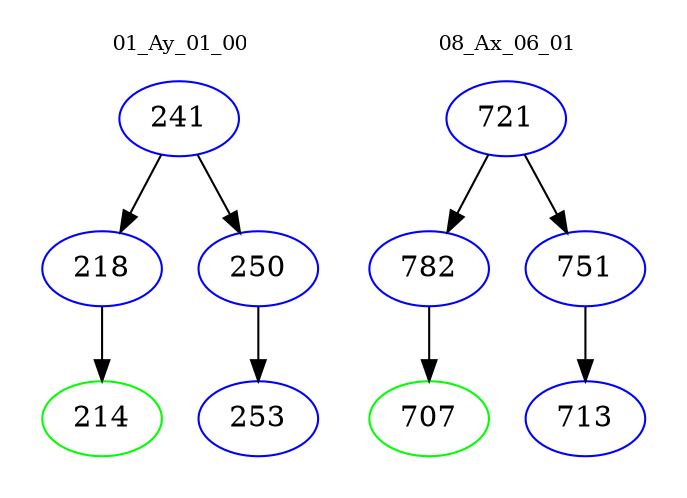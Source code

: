 digraph{
subgraph cluster_0 {
color = white
label = "01_Ay_01_00";
fontsize=10;
T0_241 [label="241", color="blue"]
T0_241 -> T0_218 [color="black"]
T0_218 [label="218", color="blue"]
T0_218 -> T0_214 [color="black"]
T0_214 [label="214", color="green"]
T0_241 -> T0_250 [color="black"]
T0_250 [label="250", color="blue"]
T0_250 -> T0_253 [color="black"]
T0_253 [label="253", color="blue"]
}
subgraph cluster_1 {
color = white
label = "08_Ax_06_01";
fontsize=10;
T1_721 [label="721", color="blue"]
T1_721 -> T1_782 [color="black"]
T1_782 [label="782", color="blue"]
T1_782 -> T1_707 [color="black"]
T1_707 [label="707", color="green"]
T1_721 -> T1_751 [color="black"]
T1_751 [label="751", color="blue"]
T1_751 -> T1_713 [color="black"]
T1_713 [label="713", color="blue"]
}
}
